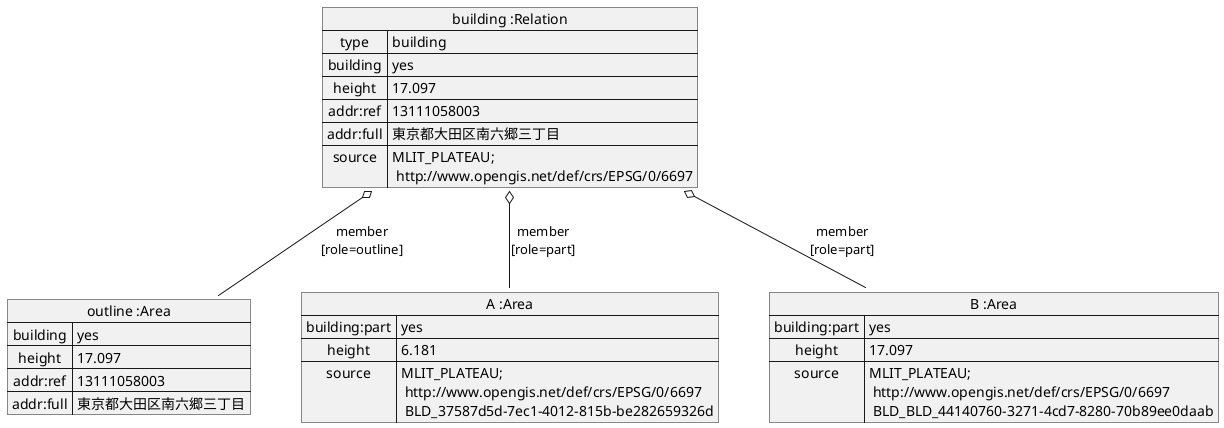 @startuml
map "building :Relation" as building {
 type => building
 building => yes
 height => 17.097
 addr:ref => 13111058003
 addr:full => 東京都大田区南六郷三丁目
 source => MLIT_PLATEAU;\n http://www.opengis.net/def/crs/EPSG/0/6697
}

map "outline :Area" as outline {
 building => yes
 height => 17.097
 addr:ref => 13111058003
 addr:full => 東京都大田区南六郷三丁目
}
map "A :Area" as A {
 building:part => yes
 height => 6.181
 source => MLIT_PLATEAU;\n http://www.opengis.net/def/crs/EPSG/0/6697\n BLD_37587d5d-7ec1-4012-815b-be282659326d
}
map "B :Area" as B {
 building:part => yes
 height => 17.097
 source => MLIT_PLATEAU;\n http://www.opengis.net/def/crs/EPSG/0/6697\n BLD_BLD_44140760-3271-4cd7-8280-70b89ee0daab
}

building o-- outline : member\n[role=outline]
building o-- A : member\n[role=part]
building o-- B : member\n[role=part]
@enduml
